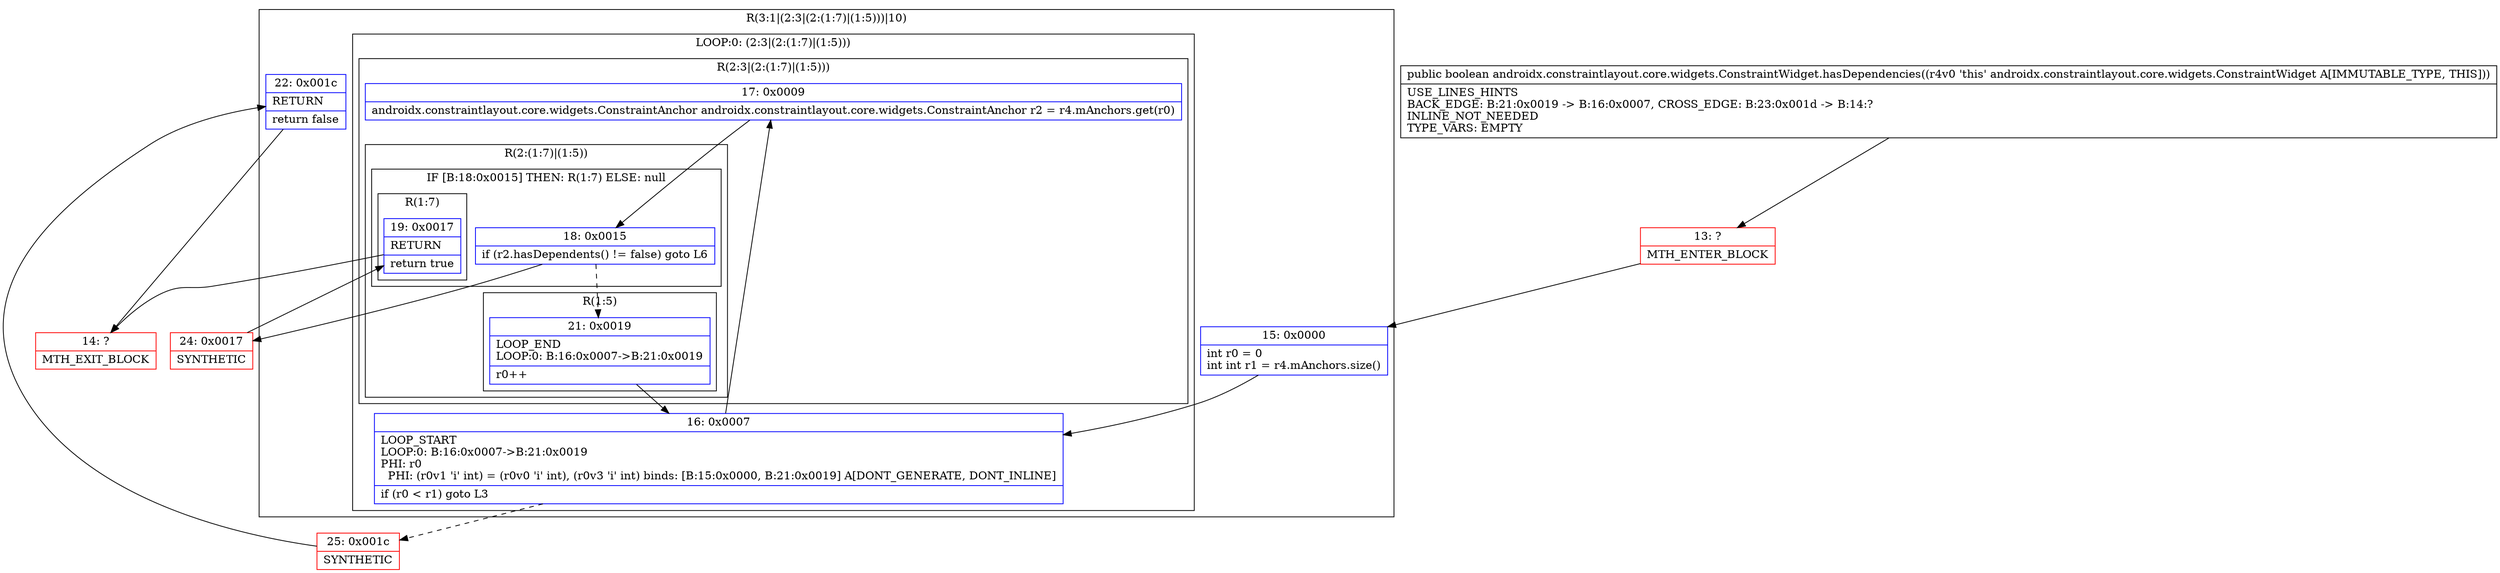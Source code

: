 digraph "CFG forandroidx.constraintlayout.core.widgets.ConstraintWidget.hasDependencies()Z" {
subgraph cluster_Region_958581684 {
label = "R(3:1|(2:3|(2:(1:7)|(1:5)))|10)";
node [shape=record,color=blue];
Node_15 [shape=record,label="{15\:\ 0x0000|int r0 = 0\lint int r1 = r4.mAnchors.size()\l}"];
subgraph cluster_LoopRegion_144293222 {
label = "LOOP:0: (2:3|(2:(1:7)|(1:5)))";
node [shape=record,color=blue];
Node_16 [shape=record,label="{16\:\ 0x0007|LOOP_START\lLOOP:0: B:16:0x0007\-\>B:21:0x0019\lPHI: r0 \l  PHI: (r0v1 'i' int) = (r0v0 'i' int), (r0v3 'i' int) binds: [B:15:0x0000, B:21:0x0019] A[DONT_GENERATE, DONT_INLINE]\l|if (r0 \< r1) goto L3\l}"];
subgraph cluster_Region_307553106 {
label = "R(2:3|(2:(1:7)|(1:5)))";
node [shape=record,color=blue];
Node_17 [shape=record,label="{17\:\ 0x0009|androidx.constraintlayout.core.widgets.ConstraintAnchor androidx.constraintlayout.core.widgets.ConstraintAnchor r2 = r4.mAnchors.get(r0)\l}"];
subgraph cluster_Region_2048104961 {
label = "R(2:(1:7)|(1:5))";
node [shape=record,color=blue];
subgraph cluster_IfRegion_1032119751 {
label = "IF [B:18:0x0015] THEN: R(1:7) ELSE: null";
node [shape=record,color=blue];
Node_18 [shape=record,label="{18\:\ 0x0015|if (r2.hasDependents() != false) goto L6\l}"];
subgraph cluster_Region_1745611935 {
label = "R(1:7)";
node [shape=record,color=blue];
Node_19 [shape=record,label="{19\:\ 0x0017|RETURN\l|return true\l}"];
}
}
subgraph cluster_Region_817328752 {
label = "R(1:5)";
node [shape=record,color=blue];
Node_21 [shape=record,label="{21\:\ 0x0019|LOOP_END\lLOOP:0: B:16:0x0007\-\>B:21:0x0019\l|r0++\l}"];
}
}
}
}
Node_22 [shape=record,label="{22\:\ 0x001c|RETURN\l|return false\l}"];
}
Node_13 [shape=record,color=red,label="{13\:\ ?|MTH_ENTER_BLOCK\l}"];
Node_24 [shape=record,color=red,label="{24\:\ 0x0017|SYNTHETIC\l}"];
Node_14 [shape=record,color=red,label="{14\:\ ?|MTH_EXIT_BLOCK\l}"];
Node_25 [shape=record,color=red,label="{25\:\ 0x001c|SYNTHETIC\l}"];
MethodNode[shape=record,label="{public boolean androidx.constraintlayout.core.widgets.ConstraintWidget.hasDependencies((r4v0 'this' androidx.constraintlayout.core.widgets.ConstraintWidget A[IMMUTABLE_TYPE, THIS]))  | USE_LINES_HINTS\lBACK_EDGE: B:21:0x0019 \-\> B:16:0x0007, CROSS_EDGE: B:23:0x001d \-\> B:14:?\lINLINE_NOT_NEEDED\lTYPE_VARS: EMPTY\l}"];
MethodNode -> Node_13;Node_15 -> Node_16;
Node_16 -> Node_17;
Node_16 -> Node_25[style=dashed];
Node_17 -> Node_18;
Node_18 -> Node_21[style=dashed];
Node_18 -> Node_24;
Node_19 -> Node_14;
Node_21 -> Node_16;
Node_22 -> Node_14;
Node_13 -> Node_15;
Node_24 -> Node_19;
Node_25 -> Node_22;
}

